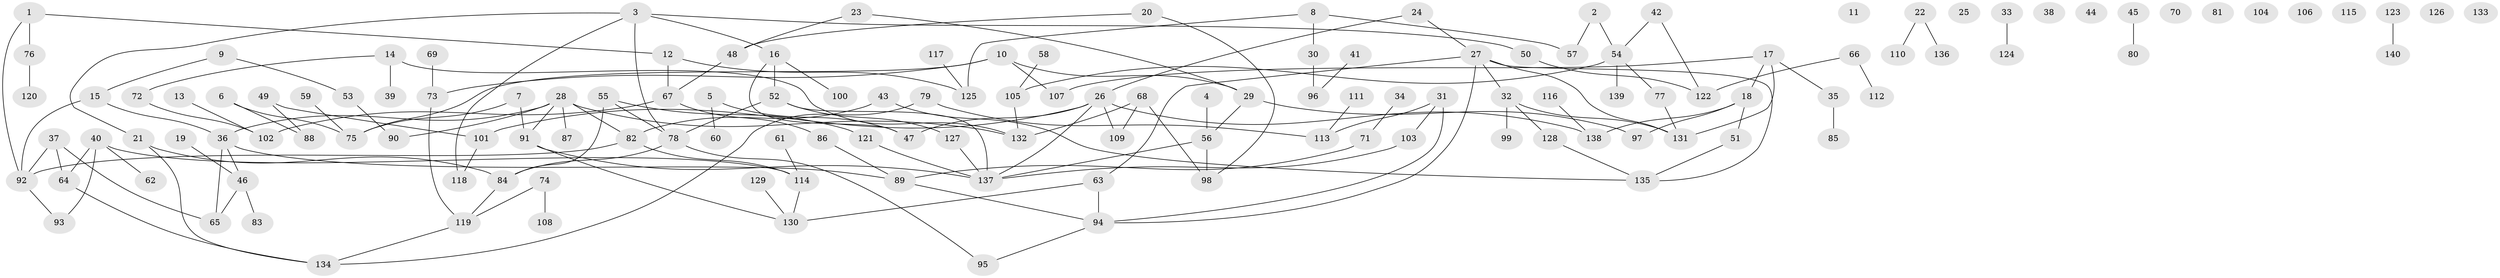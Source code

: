 // Generated by graph-tools (version 1.1) at 2025/49/03/09/25 03:49:10]
// undirected, 140 vertices, 165 edges
graph export_dot {
graph [start="1"]
  node [color=gray90,style=filled];
  1;
  2;
  3;
  4;
  5;
  6;
  7;
  8;
  9;
  10;
  11;
  12;
  13;
  14;
  15;
  16;
  17;
  18;
  19;
  20;
  21;
  22;
  23;
  24;
  25;
  26;
  27;
  28;
  29;
  30;
  31;
  32;
  33;
  34;
  35;
  36;
  37;
  38;
  39;
  40;
  41;
  42;
  43;
  44;
  45;
  46;
  47;
  48;
  49;
  50;
  51;
  52;
  53;
  54;
  55;
  56;
  57;
  58;
  59;
  60;
  61;
  62;
  63;
  64;
  65;
  66;
  67;
  68;
  69;
  70;
  71;
  72;
  73;
  74;
  75;
  76;
  77;
  78;
  79;
  80;
  81;
  82;
  83;
  84;
  85;
  86;
  87;
  88;
  89;
  90;
  91;
  92;
  93;
  94;
  95;
  96;
  97;
  98;
  99;
  100;
  101;
  102;
  103;
  104;
  105;
  106;
  107;
  108;
  109;
  110;
  111;
  112;
  113;
  114;
  115;
  116;
  117;
  118;
  119;
  120;
  121;
  122;
  123;
  124;
  125;
  126;
  127;
  128;
  129;
  130;
  131;
  132;
  133;
  134;
  135;
  136;
  137;
  138;
  139;
  140;
  1 -- 12;
  1 -- 76;
  1 -- 92;
  2 -- 54;
  2 -- 57;
  3 -- 16;
  3 -- 21;
  3 -- 50;
  3 -- 78;
  3 -- 118;
  4 -- 56;
  5 -- 47;
  5 -- 60;
  6 -- 75;
  6 -- 88;
  7 -- 75;
  7 -- 91;
  8 -- 30;
  8 -- 57;
  8 -- 125;
  9 -- 15;
  9 -- 53;
  10 -- 29;
  10 -- 73;
  10 -- 75;
  10 -- 107;
  12 -- 67;
  12 -- 125;
  13 -- 102;
  14 -- 39;
  14 -- 72;
  14 -- 132;
  15 -- 36;
  15 -- 92;
  16 -- 47;
  16 -- 52;
  16 -- 100;
  17 -- 18;
  17 -- 35;
  17 -- 107;
  17 -- 131;
  18 -- 51;
  18 -- 97;
  18 -- 138;
  19 -- 46;
  20 -- 48;
  20 -- 98;
  21 -- 84;
  21 -- 134;
  22 -- 110;
  22 -- 136;
  23 -- 29;
  23 -- 48;
  24 -- 26;
  24 -- 27;
  26 -- 47;
  26 -- 101;
  26 -- 109;
  26 -- 137;
  26 -- 138;
  27 -- 32;
  27 -- 63;
  27 -- 94;
  27 -- 131;
  27 -- 135;
  28 -- 36;
  28 -- 82;
  28 -- 87;
  28 -- 90;
  28 -- 91;
  28 -- 132;
  29 -- 56;
  29 -- 97;
  30 -- 96;
  31 -- 94;
  31 -- 103;
  31 -- 113;
  32 -- 99;
  32 -- 128;
  32 -- 131;
  33 -- 124;
  34 -- 71;
  35 -- 85;
  36 -- 46;
  36 -- 65;
  36 -- 89;
  37 -- 64;
  37 -- 65;
  37 -- 92;
  40 -- 62;
  40 -- 64;
  40 -- 93;
  40 -- 114;
  41 -- 96;
  42 -- 54;
  42 -- 122;
  43 -- 82;
  43 -- 135;
  45 -- 80;
  46 -- 65;
  46 -- 83;
  48 -- 67;
  49 -- 88;
  49 -- 101;
  50 -- 122;
  51 -- 135;
  52 -- 78;
  52 -- 127;
  52 -- 137;
  53 -- 90;
  54 -- 77;
  54 -- 105;
  54 -- 139;
  55 -- 78;
  55 -- 84;
  55 -- 121;
  56 -- 98;
  56 -- 137;
  58 -- 105;
  59 -- 75;
  61 -- 114;
  63 -- 94;
  63 -- 130;
  64 -- 134;
  66 -- 112;
  66 -- 122;
  67 -- 86;
  67 -- 102;
  68 -- 98;
  68 -- 109;
  68 -- 132;
  69 -- 73;
  71 -- 89;
  72 -- 102;
  73 -- 119;
  74 -- 108;
  74 -- 119;
  76 -- 120;
  77 -- 131;
  78 -- 84;
  78 -- 95;
  79 -- 113;
  79 -- 134;
  82 -- 92;
  82 -- 114;
  84 -- 119;
  86 -- 89;
  89 -- 94;
  91 -- 130;
  91 -- 137;
  92 -- 93;
  94 -- 95;
  101 -- 118;
  103 -- 137;
  105 -- 132;
  111 -- 113;
  114 -- 130;
  116 -- 138;
  117 -- 125;
  119 -- 134;
  121 -- 137;
  123 -- 140;
  127 -- 137;
  128 -- 135;
  129 -- 130;
}
